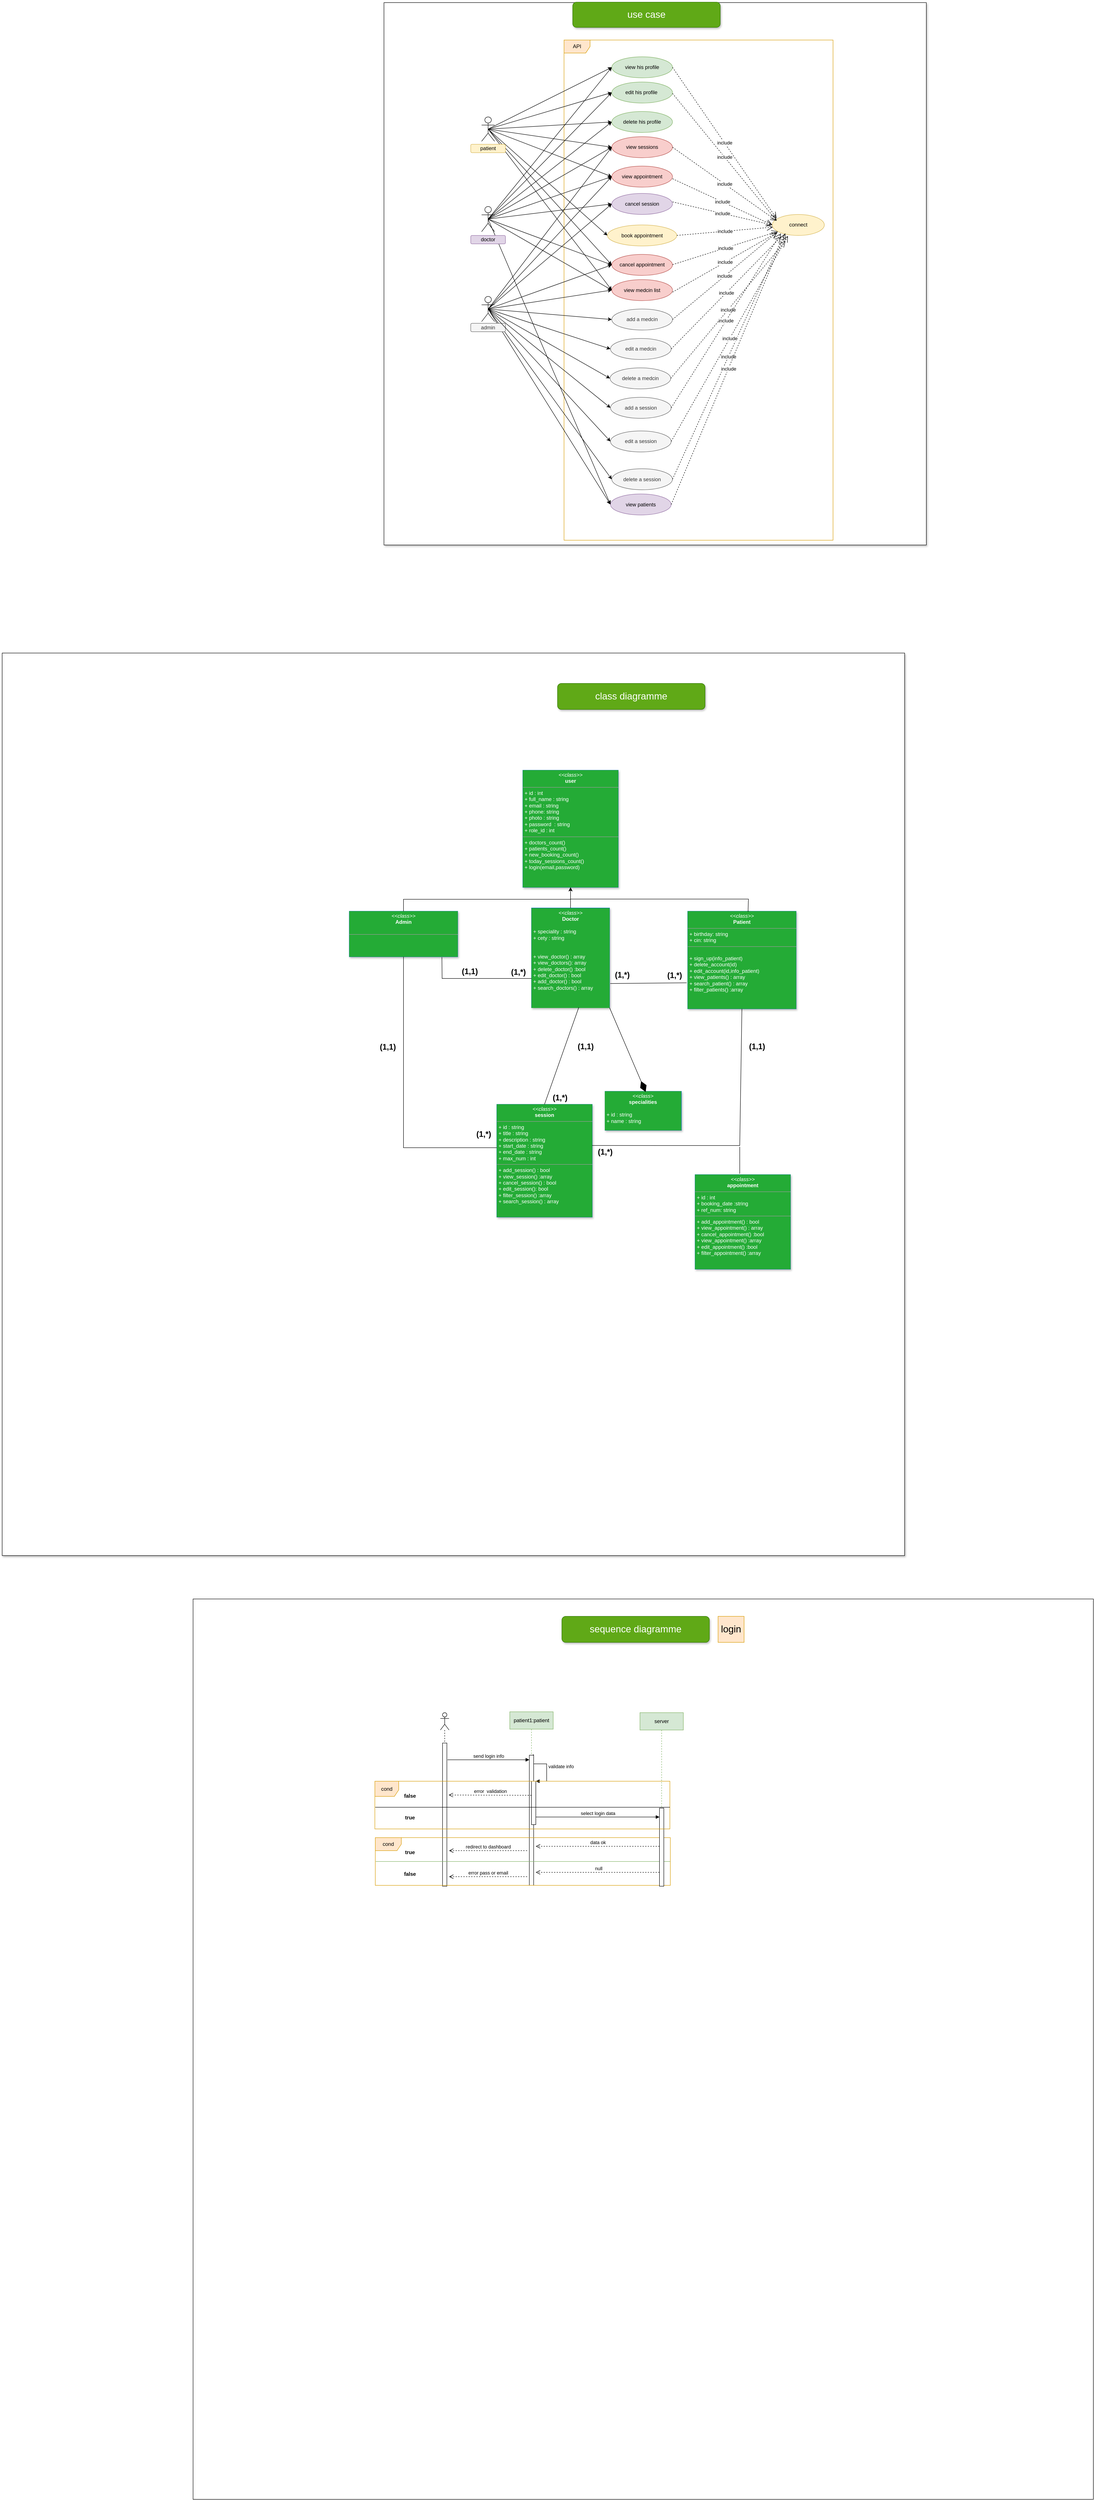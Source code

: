 <mxfile version="20.6.0" type="device"><diagram id="dZZJJvSow7xJnYAQUVRf" name="Page-1"><mxGraphModel dx="2333" dy="770" grid="1" gridSize="10" guides="1" tooltips="1" connect="1" arrows="1" fold="1" page="1" pageScale="1" pageWidth="850" pageHeight="1100" math="0" shadow="0"><root><mxCell id="0"/><mxCell id="1" parent="0"/><mxCell id="8mFAtVIMX-Jwpf2GcMTn-115" value="" style="whiteSpace=wrap;html=1;aspect=fixed;shadow=1;labelBackgroundColor=#24AB36;fontSize=22;fillColor=#FFFFFF;" parent="1" vertex="1"><mxGeometry x="120" y="81" width="1250" height="1250" as="geometry"/></mxCell><mxCell id="8mFAtVIMX-Jwpf2GcMTn-114" value="" style="whiteSpace=wrap;html=1;aspect=fixed;shadow=1;labelBackgroundColor=#24AB36;fontSize=22;fillColor=#FFFFFF;" parent="1" vertex="1"><mxGeometry x="-760" y="1580" width="2080" height="2080" as="geometry"/></mxCell><mxCell id="8mFAtVIMX-Jwpf2GcMTn-82" value="&lt;span style=&quot;font-size: 22px;&quot;&gt;class diagramme&lt;/span&gt;" style="rounded=1;whiteSpace=wrap;html=1;shadow=1;fillColor=#60a917;strokeColor=#2D7600;fontColor=#ffffff;" parent="1" vertex="1"><mxGeometry x="520" y="1650" width="340" height="60" as="geometry"/></mxCell><mxCell id="8mFAtVIMX-Jwpf2GcMTn-83" value="&lt;p style=&quot;margin:0px;margin-top:4px;text-align:center;&quot;&gt;&lt;i&gt;&amp;lt;&amp;lt;class&amp;gt;&amp;gt;&lt;/i&gt;&lt;br&gt;&lt;b&gt;Admin&lt;/b&gt;&lt;/p&gt;&lt;p style=&quot;margin:0px;margin-left:4px;&quot;&gt;&lt;br&gt;&lt;/p&gt;&lt;hr size=&quot;1&quot;&gt;&lt;p style=&quot;margin:0px;margin-left:4px;&quot;&gt;&lt;br&gt;&lt;/p&gt;" style="verticalAlign=top;align=left;overflow=fill;fontSize=12;fontFamily=Helvetica;html=1;shadow=1;labelBackgroundColor=#24AB36;fillColor=#FFFFFF;fontColor=#ffffff;strokeColor=#006EAF;" parent="1" vertex="1"><mxGeometry x="40" y="2175" width="250" height="105" as="geometry"/></mxCell><mxCell id="8mFAtVIMX-Jwpf2GcMTn-84" style="edgeStyle=none;rounded=0;orthogonalLoop=1;jettySize=auto;html=1;exitX=1;exitY=1;exitDx=0;exitDy=0;fontSize=22;" parent="1" source="8mFAtVIMX-Jwpf2GcMTn-83" target="8mFAtVIMX-Jwpf2GcMTn-83" edge="1"><mxGeometry relative="1" as="geometry"/></mxCell><mxCell id="8mFAtVIMX-Jwpf2GcMTn-85" value="&lt;p style=&quot;margin:0px;margin-top:4px;text-align:center;&quot;&gt;&lt;i&gt;&amp;lt;&amp;lt;class&amp;gt;&amp;gt;&lt;/i&gt;&lt;br&gt;&lt;b&gt;Doctor&lt;/b&gt;&lt;/p&gt;&lt;p style=&quot;margin:0px;margin-left:4px;&quot;&gt;&lt;br&gt;&lt;/p&gt;&lt;p style=&quot;margin:0px;margin-left:4px;&quot;&gt;+ speciality : string&lt;/p&gt;&lt;p style=&quot;margin:0px;margin-left:4px;&quot;&gt;+ cety : string&lt;/p&gt;&lt;p style=&quot;margin:0px;margin-left:4px;&quot;&gt;&lt;br&gt;&lt;/p&gt;&lt;p style=&quot;margin:0px;margin-left:4px;&quot;&gt;&lt;br&gt;&lt;/p&gt;&lt;p style=&quot;margin:0px;margin-left:4px;&quot;&gt;+ view_doctor() : array&lt;/p&gt;&lt;p style=&quot;margin:0px;margin-left:4px;&quot;&gt;+ view_doctors(): array&lt;/p&gt;&lt;p style=&quot;margin:0px;margin-left:4px;&quot;&gt;+ delete_doctor() :bool&lt;/p&gt;&lt;p style=&quot;margin:0px;margin-left:4px;&quot;&gt;+ edit_doctor() : bool&lt;/p&gt;&lt;p style=&quot;margin:0px;margin-left:4px;&quot;&gt;+ add_doctor() : bool&lt;/p&gt;&lt;p style=&quot;margin:0px;margin-left:4px;&quot;&gt;+ search_doctors() : array&lt;/p&gt;" style="verticalAlign=top;align=left;overflow=fill;fontSize=12;fontFamily=Helvetica;html=1;shadow=1;labelBackgroundColor=#24AB36;fillColor=#FFFFFF;fontColor=#ffffff;strokeColor=#006EAF;" parent="1" vertex="1"><mxGeometry x="460" y="2167.5" width="180" height="230" as="geometry"/></mxCell><mxCell id="8mFAtVIMX-Jwpf2GcMTn-86" value="&lt;p style=&quot;margin:0px;margin-top:4px;text-align:center;&quot;&gt;&lt;i&gt;&amp;lt;&amp;lt;class&amp;gt;&amp;gt;&lt;/i&gt;&lt;br&gt;&lt;b&gt;session&lt;/b&gt;&lt;/p&gt;&lt;hr size=&quot;1&quot;&gt;&lt;p style=&quot;margin:0px;margin-left:4px;&quot;&gt;+ id : string&lt;br&gt;+ title : string&lt;/p&gt;&lt;p style=&quot;margin:0px;margin-left:4px;&quot;&gt;+ description : string&lt;/p&gt;&lt;p style=&quot;margin:0px;margin-left:4px;&quot;&gt;+ start_date : string&lt;/p&gt;&lt;p style=&quot;margin:0px;margin-left:4px;&quot;&gt;+ end_date : string&lt;/p&gt;&lt;p style=&quot;margin:0px;margin-left:4px;&quot;&gt;+ max_num : int&lt;br&gt;&lt;/p&gt;&lt;hr size=&quot;1&quot;&gt;&lt;p style=&quot;margin:0px;margin-left:4px;&quot;&gt;+ add_session() : bool&lt;/p&gt;&lt;p style=&quot;margin:0px;margin-left:4px;&quot;&gt;+ view_session() :array&lt;/p&gt;&lt;p style=&quot;margin:0px;margin-left:4px;&quot;&gt;+ cancel_session() : bool&lt;/p&gt;&lt;p style=&quot;margin:0px;margin-left:4px;&quot;&gt;+ edit_session(): bool&lt;/p&gt;&lt;p style=&quot;margin:0px;margin-left:4px;&quot;&gt;+ filter_session() :array&lt;/p&gt;&lt;p style=&quot;margin:0px;margin-left:4px;&quot;&gt;+ search_session() : array&lt;/p&gt;&lt;p style=&quot;margin:0px;margin-left:4px;&quot;&gt;&lt;br&gt;&lt;/p&gt;" style="verticalAlign=top;align=left;overflow=fill;fontSize=12;fontFamily=Helvetica;html=1;shadow=1;labelBackgroundColor=#24AB36;fillColor=#FFFFFF;fontColor=#ffffff;strokeColor=#006EAF;" parent="1" vertex="1"><mxGeometry x="380" y="2620" width="220" height="260" as="geometry"/></mxCell><mxCell id="8mFAtVIMX-Jwpf2GcMTn-87" value="&lt;p style=&quot;margin:0px;margin-top:4px;text-align:center;&quot;&gt;&lt;i&gt;&amp;lt;&amp;lt;class&amp;gt;&amp;gt;&lt;/i&gt;&lt;br&gt;&lt;b&gt;Patient&lt;/b&gt;&lt;/p&gt;&lt;hr size=&quot;1&quot;&gt;&lt;p style=&quot;margin:0px;margin-left:4px;&quot;&gt;+ birthday: string&lt;br&gt;+ cin: string&lt;/p&gt;&lt;hr size=&quot;1&quot;&gt;&lt;p style=&quot;margin:0px;margin-left:4px;&quot;&gt;&lt;br&gt;&lt;/p&gt;&lt;p style=&quot;margin: 0px 0px 0px 4px;&quot;&gt;+ sign_up(info_patient)&lt;/p&gt;&lt;p style=&quot;margin: 0px 0px 0px 4px;&quot;&gt;+ delete_account(id)&lt;/p&gt;&lt;p style=&quot;margin: 0px 0px 0px 4px;&quot;&gt;+ edit_account(id,info_patient)&lt;/p&gt;&lt;p style=&quot;margin: 0px 0px 0px 4px;&quot;&gt;+ view_patients() : array&lt;/p&gt;&lt;p style=&quot;margin: 0px 0px 0px 4px;&quot;&gt;+ search_patient() : array&lt;/p&gt;&lt;p style=&quot;margin: 0px 0px 0px 4px;&quot;&gt;+ filter_patients() :array&lt;/p&gt;" style="verticalAlign=top;align=left;overflow=fill;fontSize=12;fontFamily=Helvetica;html=1;shadow=1;labelBackgroundColor=#24AB36;fillColor=#FFFFFF;fontColor=#ffffff;strokeColor=#006EAF;" parent="1" vertex="1"><mxGeometry x="820" y="2175" width="250" height="225" as="geometry"/></mxCell><mxCell id="8mFAtVIMX-Jwpf2GcMTn-88" value="&lt;p style=&quot;margin:0px;margin-top:4px;text-align:center;&quot;&gt;&lt;i&gt;&amp;lt;&amp;lt;class&amp;gt;&amp;gt;&lt;/i&gt;&lt;br&gt;&lt;b&gt;appointment&lt;/b&gt;&lt;/p&gt;&lt;hr size=&quot;1&quot;&gt;&lt;p style=&quot;margin:0px;margin-left:4px;&quot;&gt;+ id : int&amp;nbsp;&lt;/p&gt;&lt;p style=&quot;margin:0px;margin-left:4px;&quot;&gt;+ booking_date :string&lt;/p&gt;&lt;p style=&quot;margin:0px;margin-left:4px;&quot;&gt;+ ref_num: string&lt;/p&gt;&lt;hr size=&quot;1&quot;&gt;&lt;p style=&quot;margin:0px;margin-left:4px;&quot;&gt;+ add_appointment() : bool&lt;/p&gt;&lt;p style=&quot;margin:0px;margin-left:4px;&quot;&gt;+ view_appointment() : array&lt;/p&gt;&lt;p style=&quot;margin:0px;margin-left:4px;&quot;&gt;+ cancel_appointment() :bool&lt;/p&gt;&lt;p style=&quot;margin:0px;margin-left:4px;&quot;&gt;+ view_appointment() :array&lt;/p&gt;&lt;p style=&quot;margin:0px;margin-left:4px;&quot;&gt;+ edit_appointment() :bool&lt;/p&gt;&lt;p style=&quot;margin:0px;margin-left:4px;&quot;&gt;+ filter_appointment() :array&lt;/p&gt;&lt;p style=&quot;margin:0px;margin-left:4px;&quot;&gt;&lt;br&gt;&lt;/p&gt;" style="verticalAlign=top;align=left;overflow=fill;fontSize=12;fontFamily=Helvetica;html=1;shadow=1;labelBackgroundColor=#24AB36;fillColor=#FFFFFF;fontColor=#ffffff;strokeColor=#006EAF;" parent="1" vertex="1"><mxGeometry x="837" y="2782" width="220" height="218" as="geometry"/></mxCell><mxCell id="8mFAtVIMX-Jwpf2GcMTn-89" value="&lt;p style=&quot;margin:0px;margin-top:4px;text-align:center;&quot;&gt;&lt;i&gt;&amp;lt;&amp;lt;class&amp;gt;&amp;gt;&lt;/i&gt;&lt;br&gt;&lt;b&gt;user&lt;/b&gt;&lt;/p&gt;&lt;hr size=&quot;1&quot;&gt;&lt;p style=&quot;margin: 0px 0px 0px 4px;&quot;&gt;+ id : int&lt;br&gt;+ full_name : string&lt;/p&gt;&lt;p style=&quot;margin: 0px 0px 0px 4px;&quot;&gt;+ email : string&lt;/p&gt;&lt;p style=&quot;margin: 0px 0px 0px 4px;&quot;&gt;+ phone: string&lt;br&gt;&lt;/p&gt;&lt;p style=&quot;margin: 0px 0px 0px 4px;&quot;&gt;+ photo : string&lt;br&gt;&lt;/p&gt;&lt;p style=&quot;margin: 0px 0px 0px 4px;&quot;&gt;+ password&amp;nbsp; : string&lt;/p&gt;&lt;p style=&quot;margin: 0px 0px 0px 4px;&quot;&gt;+ role_id : int&lt;/p&gt;&lt;hr size=&quot;1&quot;&gt;&lt;p style=&quot;margin:0px;margin-left:4px;&quot;&gt;+ doctors_count()&lt;/p&gt;&lt;p style=&quot;margin:0px;margin-left:4px;&quot;&gt;+ patients_count()&lt;/p&gt;&lt;p style=&quot;margin:0px;margin-left:4px;&quot;&gt;+ new_booking_count()&lt;/p&gt;&lt;p style=&quot;margin:0px;margin-left:4px;&quot;&gt;+ today_sessions_count()&lt;/p&gt;&lt;p style=&quot;margin:0px;margin-left:4px;&quot;&gt;+ login(email,password)&lt;/p&gt;" style="verticalAlign=top;align=left;overflow=fill;fontSize=12;fontFamily=Helvetica;html=1;shadow=1;labelBackgroundColor=#24AB36;fillColor=#FFFFFF;fontColor=#ffffff;strokeColor=#006EAF;" parent="1" vertex="1"><mxGeometry x="440" y="1850" width="220" height="270" as="geometry"/></mxCell><mxCell id="8mFAtVIMX-Jwpf2GcMTn-90" style="edgeStyle=orthogonalEdgeStyle;rounded=0;orthogonalLoop=1;jettySize=auto;html=1;exitX=0.5;exitY=0;exitDx=0;exitDy=0;entryX=0.5;entryY=1;entryDx=0;entryDy=0;fontSize=22;" parent="1" source="8mFAtVIMX-Jwpf2GcMTn-83" target="8mFAtVIMX-Jwpf2GcMTn-89" edge="1"><mxGeometry relative="1" as="geometry"/></mxCell><mxCell id="8mFAtVIMX-Jwpf2GcMTn-91" style="edgeStyle=orthogonalEdgeStyle;rounded=0;orthogonalLoop=1;jettySize=auto;html=1;exitX=0.5;exitY=0;exitDx=0;exitDy=0;entryX=0.5;entryY=1;entryDx=0;entryDy=0;fontSize=22;" parent="1" source="8mFAtVIMX-Jwpf2GcMTn-85" target="8mFAtVIMX-Jwpf2GcMTn-89" edge="1"><mxGeometry relative="1" as="geometry"/></mxCell><mxCell id="8mFAtVIMX-Jwpf2GcMTn-92" style="edgeStyle=orthogonalEdgeStyle;rounded=0;orthogonalLoop=1;jettySize=auto;html=1;entryX=0.5;entryY=1;entryDx=0;entryDy=0;fontSize=22;exitX=0.557;exitY=0.006;exitDx=0;exitDy=0;exitPerimeter=0;" parent="1" source="8mFAtVIMX-Jwpf2GcMTn-87" target="8mFAtVIMX-Jwpf2GcMTn-89" edge="1"><mxGeometry relative="1" as="geometry"><Array as="points"><mxPoint x="959" y="2170"/><mxPoint x="960" y="2147"/><mxPoint x="550" y="2147"/></Array><mxPoint x="1380" y="2170" as="sourcePoint"/><mxPoint x="660" y="2117.0" as="targetPoint"/></mxGeometry></mxCell><mxCell id="8mFAtVIMX-Jwpf2GcMTn-116" value="" style="group" parent="1" vertex="1" connectable="0"><mxGeometry x="320" y="80" width="835" height="1240" as="geometry"/></mxCell><mxCell id="8mFAtVIMX-Jwpf2GcMTn-1" value="API" style="shape=umlFrame;whiteSpace=wrap;html=1;fillColor=#ffe6cc;strokeColor=#d79b00;" parent="8mFAtVIMX-Jwpf2GcMTn-116" vertex="1"><mxGeometry x="215" y="87.188" width="620" height="1152.812" as="geometry"/></mxCell><mxCell id="8mFAtVIMX-Jwpf2GcMTn-2" value="Actor" style="shape=umlActor;verticalLabelPosition=bottom;verticalAlign=top;html=1;" parent="8mFAtVIMX-Jwpf2GcMTn-116" vertex="1"><mxGeometry x="25" y="264.469" width="30" height="56.188" as="geometry"/></mxCell><mxCell id="8mFAtVIMX-Jwpf2GcMTn-3" value="Actor" style="shape=umlActor;verticalLabelPosition=bottom;verticalAlign=top;html=1;" parent="8mFAtVIMX-Jwpf2GcMTn-116" vertex="1"><mxGeometry x="25" y="470.812" width="30" height="58.125" as="geometry"/></mxCell><mxCell id="8mFAtVIMX-Jwpf2GcMTn-43" style="edgeStyle=none;rounded=0;orthogonalLoop=1;jettySize=auto;html=1;exitX=0.5;exitY=0.5;exitDx=0;exitDy=0;exitPerimeter=0;" parent="8mFAtVIMX-Jwpf2GcMTn-116" source="8mFAtVIMX-Jwpf2GcMTn-4" edge="1"><mxGeometry relative="1" as="geometry"><mxPoint x="325" y="402.031" as="targetPoint"/></mxGeometry></mxCell><mxCell id="8mFAtVIMX-Jwpf2GcMTn-45" style="edgeStyle=none;rounded=0;orthogonalLoop=1;jettySize=auto;html=1;exitX=0.5;exitY=0.5;exitDx=0;exitDy=0;exitPerimeter=0;" parent="8mFAtVIMX-Jwpf2GcMTn-116" source="8mFAtVIMX-Jwpf2GcMTn-4" edge="1"><mxGeometry relative="1" as="geometry"><mxPoint x="325" y="465" as="targetPoint"/></mxGeometry></mxCell><mxCell id="8mFAtVIMX-Jwpf2GcMTn-4" value="Actor" style="shape=umlActor;verticalLabelPosition=bottom;verticalAlign=top;html=1;" parent="8mFAtVIMX-Jwpf2GcMTn-116" vertex="1"><mxGeometry x="25" y="678.125" width="30" height="58.125" as="geometry"/></mxCell><mxCell id="8mFAtVIMX-Jwpf2GcMTn-10" value="edit his profile&amp;nbsp;" style="ellipse;whiteSpace=wrap;html=1;fillColor=#d5e8d4;strokeColor=#82b366;" parent="8mFAtVIMX-Jwpf2GcMTn-116" vertex="1"><mxGeometry x="325" y="184.062" width="140" height="48.438" as="geometry"/></mxCell><mxCell id="8mFAtVIMX-Jwpf2GcMTn-26" style="edgeStyle=none;rounded=0;orthogonalLoop=1;jettySize=auto;html=1;exitX=0.5;exitY=0.5;exitDx=0;exitDy=0;exitPerimeter=0;entryX=0;entryY=0.5;entryDx=0;entryDy=0;" parent="8mFAtVIMX-Jwpf2GcMTn-116" source="8mFAtVIMX-Jwpf2GcMTn-2" target="8mFAtVIMX-Jwpf2GcMTn-10" edge="1"><mxGeometry relative="1" as="geometry"/></mxCell><mxCell id="8mFAtVIMX-Jwpf2GcMTn-35" style="edgeStyle=none;rounded=0;orthogonalLoop=1;jettySize=auto;html=1;exitX=0.5;exitY=0.5;exitDx=0;exitDy=0;exitPerimeter=0;entryX=0;entryY=0.5;entryDx=0;entryDy=0;" parent="8mFAtVIMX-Jwpf2GcMTn-116" source="8mFAtVIMX-Jwpf2GcMTn-3" target="8mFAtVIMX-Jwpf2GcMTn-10" edge="1"><mxGeometry relative="1" as="geometry"/></mxCell><mxCell id="8mFAtVIMX-Jwpf2GcMTn-11" value="view sessions" style="ellipse;whiteSpace=wrap;html=1;fillColor=#f8cecc;strokeColor=#b85450;" parent="8mFAtVIMX-Jwpf2GcMTn-116" vertex="1"><mxGeometry x="325" y="310" width="140" height="48.438" as="geometry"/></mxCell><mxCell id="8mFAtVIMX-Jwpf2GcMTn-28" style="edgeStyle=none;rounded=0;orthogonalLoop=1;jettySize=auto;html=1;exitX=0.5;exitY=0.5;exitDx=0;exitDy=0;exitPerimeter=0;entryX=0;entryY=0.5;entryDx=0;entryDy=0;" parent="8mFAtVIMX-Jwpf2GcMTn-116" source="8mFAtVIMX-Jwpf2GcMTn-2" target="8mFAtVIMX-Jwpf2GcMTn-11" edge="1"><mxGeometry relative="1" as="geometry"/></mxCell><mxCell id="8mFAtVIMX-Jwpf2GcMTn-40" style="edgeStyle=none;rounded=0;orthogonalLoop=1;jettySize=auto;html=1;exitX=0.5;exitY=0.5;exitDx=0;exitDy=0;exitPerimeter=0;entryX=0;entryY=0.5;entryDx=0;entryDy=0;" parent="8mFAtVIMX-Jwpf2GcMTn-116" source="8mFAtVIMX-Jwpf2GcMTn-3" target="8mFAtVIMX-Jwpf2GcMTn-11" edge="1"><mxGeometry relative="1" as="geometry"/></mxCell><mxCell id="8mFAtVIMX-Jwpf2GcMTn-41" style="edgeStyle=none;rounded=0;orthogonalLoop=1;jettySize=auto;html=1;exitX=0.5;exitY=0.5;exitDx=0;exitDy=0;exitPerimeter=0;entryX=0;entryY=0.5;entryDx=0;entryDy=0;" parent="8mFAtVIMX-Jwpf2GcMTn-116" source="8mFAtVIMX-Jwpf2GcMTn-4" target="8mFAtVIMX-Jwpf2GcMTn-11" edge="1"><mxGeometry relative="1" as="geometry"><mxPoint x="325" y="343.906" as="targetPoint"/></mxGeometry></mxCell><mxCell id="8mFAtVIMX-Jwpf2GcMTn-12" value="book appointment" style="ellipse;whiteSpace=wrap;html=1;fillColor=#fff2cc;strokeColor=#d6b656;" parent="8mFAtVIMX-Jwpf2GcMTn-116" vertex="1"><mxGeometry x="315" y="513.438" width="160" height="48.438" as="geometry"/></mxCell><mxCell id="8mFAtVIMX-Jwpf2GcMTn-30" style="edgeStyle=none;rounded=0;orthogonalLoop=1;jettySize=auto;html=1;exitX=0.5;exitY=0.5;exitDx=0;exitDy=0;exitPerimeter=0;entryX=0;entryY=0.5;entryDx=0;entryDy=0;" parent="8mFAtVIMX-Jwpf2GcMTn-116" source="8mFAtVIMX-Jwpf2GcMTn-2" target="8mFAtVIMX-Jwpf2GcMTn-12" edge="1"><mxGeometry relative="1" as="geometry"/></mxCell><mxCell id="8mFAtVIMX-Jwpf2GcMTn-13" value="cancel session" style="ellipse;whiteSpace=wrap;html=1;fillColor=#e1d5e7;strokeColor=#9673a6;" parent="8mFAtVIMX-Jwpf2GcMTn-116" vertex="1"><mxGeometry x="325" y="440.781" width="140" height="48.438" as="geometry"/></mxCell><mxCell id="8mFAtVIMX-Jwpf2GcMTn-44" style="edgeStyle=none;rounded=0;orthogonalLoop=1;jettySize=auto;html=1;exitX=0.5;exitY=0.5;exitDx=0;exitDy=0;exitPerimeter=0;entryX=0;entryY=0.5;entryDx=0;entryDy=0;" parent="8mFAtVIMX-Jwpf2GcMTn-116" source="8mFAtVIMX-Jwpf2GcMTn-3" target="8mFAtVIMX-Jwpf2GcMTn-13" edge="1"><mxGeometry relative="1" as="geometry"/></mxCell><mxCell id="8mFAtVIMX-Jwpf2GcMTn-14" value="cancel appointment" style="ellipse;whiteSpace=wrap;html=1;fillColor=#f8cecc;strokeColor=#b85450;" parent="8mFAtVIMX-Jwpf2GcMTn-116" vertex="1"><mxGeometry x="325" y="581.25" width="140" height="48.438" as="geometry"/></mxCell><mxCell id="8mFAtVIMX-Jwpf2GcMTn-31" style="edgeStyle=none;rounded=0;orthogonalLoop=1;jettySize=auto;html=1;exitX=0.5;exitY=0.5;exitDx=0;exitDy=0;exitPerimeter=0;entryX=0;entryY=0.5;entryDx=0;entryDy=0;" parent="8mFAtVIMX-Jwpf2GcMTn-116" source="8mFAtVIMX-Jwpf2GcMTn-2" target="8mFAtVIMX-Jwpf2GcMTn-14" edge="1"><mxGeometry relative="1" as="geometry"/></mxCell><mxCell id="8mFAtVIMX-Jwpf2GcMTn-46" style="edgeStyle=none;rounded=0;orthogonalLoop=1;jettySize=auto;html=1;exitX=0.5;exitY=0.5;exitDx=0;exitDy=0;exitPerimeter=0;entryX=0;entryY=0.5;entryDx=0;entryDy=0;" parent="8mFAtVIMX-Jwpf2GcMTn-116" source="8mFAtVIMX-Jwpf2GcMTn-3" target="8mFAtVIMX-Jwpf2GcMTn-14" edge="1"><mxGeometry relative="1" as="geometry"/></mxCell><mxCell id="8mFAtVIMX-Jwpf2GcMTn-47" style="edgeStyle=none;rounded=0;orthogonalLoop=1;jettySize=auto;html=1;exitX=0.5;exitY=0.5;exitDx=0;exitDy=0;exitPerimeter=0;entryX=0;entryY=0.5;entryDx=0;entryDy=0;" parent="8mFAtVIMX-Jwpf2GcMTn-116" source="8mFAtVIMX-Jwpf2GcMTn-4" target="8mFAtVIMX-Jwpf2GcMTn-14" edge="1"><mxGeometry relative="1" as="geometry"/></mxCell><mxCell id="8mFAtVIMX-Jwpf2GcMTn-15" value="view medcin list" style="ellipse;whiteSpace=wrap;html=1;fillColor=#f8cecc;strokeColor=#b85450;" parent="8mFAtVIMX-Jwpf2GcMTn-116" vertex="1"><mxGeometry x="325" y="639.375" width="140" height="48.438" as="geometry"/></mxCell><mxCell id="8mFAtVIMX-Jwpf2GcMTn-32" style="edgeStyle=none;rounded=0;orthogonalLoop=1;jettySize=auto;html=1;exitX=0.5;exitY=0.5;exitDx=0;exitDy=0;exitPerimeter=0;entryX=0;entryY=0.5;entryDx=0;entryDy=0;" parent="8mFAtVIMX-Jwpf2GcMTn-116" source="8mFAtVIMX-Jwpf2GcMTn-2" target="8mFAtVIMX-Jwpf2GcMTn-15" edge="1"><mxGeometry relative="1" as="geometry"/></mxCell><mxCell id="8mFAtVIMX-Jwpf2GcMTn-50" style="edgeStyle=none;rounded=0;orthogonalLoop=1;jettySize=auto;html=1;exitX=0.5;exitY=0.5;exitDx=0;exitDy=0;exitPerimeter=0;entryX=0;entryY=0.5;entryDx=0;entryDy=0;" parent="8mFAtVIMX-Jwpf2GcMTn-116" source="8mFAtVIMX-Jwpf2GcMTn-3" target="8mFAtVIMX-Jwpf2GcMTn-15" edge="1"><mxGeometry relative="1" as="geometry"/></mxCell><mxCell id="8mFAtVIMX-Jwpf2GcMTn-52" style="edgeStyle=none;rounded=0;orthogonalLoop=1;jettySize=auto;html=1;exitX=0.5;exitY=0.5;exitDx=0;exitDy=0;exitPerimeter=0;entryX=0;entryY=0.5;entryDx=0;entryDy=0;" parent="8mFAtVIMX-Jwpf2GcMTn-116" source="8mFAtVIMX-Jwpf2GcMTn-4" target="8mFAtVIMX-Jwpf2GcMTn-15" edge="1"><mxGeometry relative="1" as="geometry"/></mxCell><mxCell id="8mFAtVIMX-Jwpf2GcMTn-17" value="view appointment" style="ellipse;whiteSpace=wrap;html=1;fillColor=#f8cecc;strokeColor=#b85450;" parent="8mFAtVIMX-Jwpf2GcMTn-116" vertex="1"><mxGeometry x="325" y="377.812" width="140" height="48.438" as="geometry"/></mxCell><mxCell id="8mFAtVIMX-Jwpf2GcMTn-29" style="edgeStyle=none;rounded=0;orthogonalLoop=1;jettySize=auto;html=1;exitX=0.5;exitY=0.5;exitDx=0;exitDy=0;exitPerimeter=0;entryX=0;entryY=0.5;entryDx=0;entryDy=0;" parent="8mFAtVIMX-Jwpf2GcMTn-116" source="8mFAtVIMX-Jwpf2GcMTn-2" target="8mFAtVIMX-Jwpf2GcMTn-17" edge="1"><mxGeometry relative="1" as="geometry"/></mxCell><mxCell id="8mFAtVIMX-Jwpf2GcMTn-42" style="edgeStyle=none;rounded=0;orthogonalLoop=1;jettySize=auto;html=1;exitX=0.5;exitY=0.5;exitDx=0;exitDy=0;exitPerimeter=0;entryX=0;entryY=0.5;entryDx=0;entryDy=0;" parent="8mFAtVIMX-Jwpf2GcMTn-116" source="8mFAtVIMX-Jwpf2GcMTn-3" target="8mFAtVIMX-Jwpf2GcMTn-17" edge="1"><mxGeometry relative="1" as="geometry"/></mxCell><mxCell id="8mFAtVIMX-Jwpf2GcMTn-18" value="add a medcin" style="ellipse;whiteSpace=wrap;html=1;fillColor=#f5f5f5;fontColor=#333333;strokeColor=#666666;" parent="8mFAtVIMX-Jwpf2GcMTn-116" vertex="1"><mxGeometry x="325" y="707.188" width="140" height="48.438" as="geometry"/></mxCell><mxCell id="8mFAtVIMX-Jwpf2GcMTn-53" style="edgeStyle=none;rounded=0;orthogonalLoop=1;jettySize=auto;html=1;exitX=0.5;exitY=0.5;exitDx=0;exitDy=0;exitPerimeter=0;entryX=0;entryY=0.5;entryDx=0;entryDy=0;" parent="8mFAtVIMX-Jwpf2GcMTn-116" source="8mFAtVIMX-Jwpf2GcMTn-4" target="8mFAtVIMX-Jwpf2GcMTn-18" edge="1"><mxGeometry relative="1" as="geometry"/></mxCell><mxCell id="8mFAtVIMX-Jwpf2GcMTn-19" value="delete a session" style="ellipse;whiteSpace=wrap;html=1;fillColor=#f5f5f5;fontColor=#333333;strokeColor=#666666;" parent="8mFAtVIMX-Jwpf2GcMTn-116" vertex="1"><mxGeometry x="325" y="1075.312" width="140" height="48.438" as="geometry"/></mxCell><mxCell id="8mFAtVIMX-Jwpf2GcMTn-54" style="edgeStyle=none;rounded=0;orthogonalLoop=1;jettySize=auto;html=1;exitX=0.5;exitY=0.5;exitDx=0;exitDy=0;exitPerimeter=0;entryX=0;entryY=0.5;entryDx=0;entryDy=0;" parent="8mFAtVIMX-Jwpf2GcMTn-116" source="8mFAtVIMX-Jwpf2GcMTn-4" target="8mFAtVIMX-Jwpf2GcMTn-19" edge="1"><mxGeometry relative="1" as="geometry"/></mxCell><mxCell id="8mFAtVIMX-Jwpf2GcMTn-20" value="view patients" style="ellipse;whiteSpace=wrap;html=1;fillColor=#e1d5e7;strokeColor=#9673a6;" parent="8mFAtVIMX-Jwpf2GcMTn-116" vertex="1"><mxGeometry x="322" y="1133.438" width="140" height="48.438" as="geometry"/></mxCell><mxCell id="8mFAtVIMX-Jwpf2GcMTn-51" style="edgeStyle=none;rounded=0;orthogonalLoop=1;jettySize=auto;html=1;exitX=0.5;exitY=0.5;exitDx=0;exitDy=0;exitPerimeter=0;entryX=0;entryY=0.5;entryDx=0;entryDy=0;" parent="8mFAtVIMX-Jwpf2GcMTn-116" source="8mFAtVIMX-Jwpf2GcMTn-3" target="8mFAtVIMX-Jwpf2GcMTn-20" edge="1"><mxGeometry relative="1" as="geometry"/></mxCell><mxCell id="8mFAtVIMX-Jwpf2GcMTn-55" style="edgeStyle=none;rounded=0;orthogonalLoop=1;jettySize=auto;html=1;exitX=0.5;exitY=0.5;exitDx=0;exitDy=0;exitPerimeter=0;entryX=0;entryY=0.5;entryDx=0;entryDy=0;" parent="8mFAtVIMX-Jwpf2GcMTn-116" source="8mFAtVIMX-Jwpf2GcMTn-4" target="8mFAtVIMX-Jwpf2GcMTn-20" edge="1"><mxGeometry relative="1" as="geometry"/></mxCell><mxCell id="8mFAtVIMX-Jwpf2GcMTn-22" value="patient" style="rounded=1;whiteSpace=wrap;html=1;fillColor=#fff2cc;strokeColor=#d6b656;" parent="8mFAtVIMX-Jwpf2GcMTn-116" vertex="1"><mxGeometry y="327.438" width="80" height="19.375" as="geometry"/></mxCell><mxCell id="8mFAtVIMX-Jwpf2GcMTn-23" value="doctor" style="rounded=1;whiteSpace=wrap;html=1;fillColor=#e1d5e7;strokeColor=#9673a6;" parent="8mFAtVIMX-Jwpf2GcMTn-116" vertex="1"><mxGeometry y="537.656" width="80" height="19.375" as="geometry"/></mxCell><mxCell id="8mFAtVIMX-Jwpf2GcMTn-24" value="admin" style="rounded=1;whiteSpace=wrap;html=1;fillColor=#f5f5f5;fontColor=#333333;strokeColor=#666666;" parent="8mFAtVIMX-Jwpf2GcMTn-116" vertex="1"><mxGeometry y="740.125" width="80" height="19.375" as="geometry"/></mxCell><mxCell id="8mFAtVIMX-Jwpf2GcMTn-59" value="connect" style="ellipse;whiteSpace=wrap;html=1;fillColor=#fff2cc;strokeColor=#d6b656;" parent="8mFAtVIMX-Jwpf2GcMTn-116" vertex="1"><mxGeometry x="695" y="489.219" width="120" height="48.438" as="geometry"/></mxCell><mxCell id="8mFAtVIMX-Jwpf2GcMTn-63" value="include" style="endArrow=open;endSize=12;dashed=1;html=1;rounded=0;" parent="8mFAtVIMX-Jwpf2GcMTn-116" target="8mFAtVIMX-Jwpf2GcMTn-59" edge="1"><mxGeometry width="160" relative="1" as="geometry"><mxPoint x="465" y="604.984" as="sourcePoint"/><mxPoint x="586" y="605.352" as="targetPoint"/></mxGeometry></mxCell><mxCell id="8mFAtVIMX-Jwpf2GcMTn-66" value="include" style="endArrow=open;endSize=12;dashed=1;html=1;rounded=0;" parent="8mFAtVIMX-Jwpf2GcMTn-116" target="8mFAtVIMX-Jwpf2GcMTn-59" edge="1"><mxGeometry width="160" relative="1" as="geometry"><mxPoint x="475" y="537.55" as="sourcePoint"/><mxPoint x="736.487" y="460.254" as="targetPoint"/></mxGeometry></mxCell><mxCell id="8mFAtVIMX-Jwpf2GcMTn-67" value="include" style="endArrow=open;endSize=12;dashed=1;html=1;rounded=0;" parent="8mFAtVIMX-Jwpf2GcMTn-116" edge="1"><mxGeometry width="160" relative="1" as="geometry"><mxPoint x="465" y="460.243" as="sourcePoint"/><mxPoint x="695" y="513.438" as="targetPoint"/></mxGeometry></mxCell><mxCell id="8mFAtVIMX-Jwpf2GcMTn-68" value="include" style="endArrow=open;endSize=12;dashed=1;html=1;rounded=0;entryX=0;entryY=0.5;entryDx=0;entryDy=0;" parent="8mFAtVIMX-Jwpf2GcMTn-116" target="8mFAtVIMX-Jwpf2GcMTn-59" edge="1"><mxGeometry width="160" relative="1" as="geometry"><mxPoint x="465" y="406.875" as="sourcePoint"/><mxPoint x="715" y="455.225" as="targetPoint"/></mxGeometry></mxCell><mxCell id="8mFAtVIMX-Jwpf2GcMTn-69" value="include" style="endArrow=open;endSize=12;dashed=1;html=1;rounded=0;entryX=0.083;entryY=0.3;entryDx=0;entryDy=0;entryPerimeter=0;exitX=1;exitY=0.5;exitDx=0;exitDy=0;" parent="8mFAtVIMX-Jwpf2GcMTn-116" source="8mFAtVIMX-Jwpf2GcMTn-11" target="8mFAtVIMX-Jwpf2GcMTn-59" edge="1"><mxGeometry width="160" relative="1" as="geometry"><mxPoint x="465" y="348.75" as="sourcePoint"/><mxPoint x="715" y="513.438" as="targetPoint"/></mxGeometry></mxCell><mxCell id="8mFAtVIMX-Jwpf2GcMTn-71" value="include" style="endArrow=open;endSize=12;dashed=1;html=1;rounded=0;" parent="8mFAtVIMX-Jwpf2GcMTn-116" edge="1"><mxGeometry width="160" relative="1" as="geometry"><mxPoint x="465" y="210.325" as="sourcePoint"/><mxPoint x="705" y="503.75" as="targetPoint"/></mxGeometry></mxCell><mxCell id="8mFAtVIMX-Jwpf2GcMTn-73" value="include" style="endArrow=open;endSize=12;dashed=1;html=1;rounded=0;entryX=0.101;entryY=0.849;entryDx=0;entryDy=0;entryPerimeter=0;" parent="8mFAtVIMX-Jwpf2GcMTn-116" target="8mFAtVIMX-Jwpf2GcMTn-59" edge="1"><mxGeometry width="160" relative="1" as="geometry"><mxPoint x="465" y="668.331" as="sourcePoint"/><mxPoint x="726.487" y="591.035" as="targetPoint"/></mxGeometry></mxCell><mxCell id="8mFAtVIMX-Jwpf2GcMTn-74" value="include" style="endArrow=open;endSize=12;dashed=1;html=1;rounded=0;entryX=0.086;entryY=0.862;entryDx=0;entryDy=0;entryPerimeter=0;exitX=1;exitY=0.5;exitDx=0;exitDy=0;" parent="8mFAtVIMX-Jwpf2GcMTn-116" source="8mFAtVIMX-Jwpf2GcMTn-18" target="8mFAtVIMX-Jwpf2GcMTn-59" edge="1"><mxGeometry width="160" relative="1" as="geometry"><mxPoint x="465" y="736.492" as="sourcePoint"/><mxPoint x="743.44" y="602.33" as="targetPoint"/></mxGeometry></mxCell><mxCell id="8mFAtVIMX-Jwpf2GcMTn-75" value="include" style="endArrow=open;endSize=12;dashed=1;html=1;rounded=0;entryX=0.224;entryY=0.96;entryDx=0;entryDy=0;entryPerimeter=0;exitX=1;exitY=0.5;exitDx=0;exitDy=0;" parent="8mFAtVIMX-Jwpf2GcMTn-116" source="8mFAtVIMX-Jwpf2GcMTn-19" target="8mFAtVIMX-Jwpf2GcMTn-59" edge="1"><mxGeometry width="160" relative="1" as="geometry"><mxPoint x="465" y="811.086" as="sourcePoint"/><mxPoint x="758" y="542.5" as="targetPoint"/></mxGeometry></mxCell><mxCell id="8mFAtVIMX-Jwpf2GcMTn-76" value="include" style="endArrow=open;endSize=12;dashed=1;html=1;rounded=0;exitX=1;exitY=0.5;exitDx=0;exitDy=0;" parent="8mFAtVIMX-Jwpf2GcMTn-116" source="8mFAtVIMX-Jwpf2GcMTn-20" edge="1"><mxGeometry width="160" relative="1" as="geometry"><mxPoint x="465" y="877.813" as="sourcePoint"/><mxPoint x="725" y="532.812" as="targetPoint"/></mxGeometry></mxCell><mxCell id="8mFAtVIMX-Jwpf2GcMTn-81" value="&lt;span style=&quot;font-size: 22px;&quot;&gt;use case&lt;/span&gt;" style="rounded=1;whiteSpace=wrap;html=1;shadow=1;fillColor=#60a917;strokeColor=#2D7600;fontColor=#ffffff;" parent="8mFAtVIMX-Jwpf2GcMTn-116" vertex="1"><mxGeometry x="235" width="340" height="58.125" as="geometry"/></mxCell><mxCell id="8mFAtVIMX-Jwpf2GcMTn-94" value="delete his profile" style="ellipse;whiteSpace=wrap;html=1;fillColor=#d5e8d4;strokeColor=#82b366;" parent="8mFAtVIMX-Jwpf2GcMTn-116" vertex="1"><mxGeometry x="325" y="251.875" width="140" height="48.438" as="geometry"/></mxCell><mxCell id="8mFAtVIMX-Jwpf2GcMTn-97" style="edgeStyle=none;rounded=0;orthogonalLoop=1;jettySize=auto;html=1;exitX=0.5;exitY=0.5;exitDx=0;exitDy=0;exitPerimeter=0;entryX=0;entryY=0.5;entryDx=0;entryDy=0;fontSize=22;" parent="8mFAtVIMX-Jwpf2GcMTn-116" source="8mFAtVIMX-Jwpf2GcMTn-2" target="8mFAtVIMX-Jwpf2GcMTn-94" edge="1"><mxGeometry relative="1" as="geometry"/></mxCell><mxCell id="8mFAtVIMX-Jwpf2GcMTn-98" style="edgeStyle=none;rounded=0;orthogonalLoop=1;jettySize=auto;html=1;exitX=0.5;exitY=0.5;exitDx=0;exitDy=0;exitPerimeter=0;entryX=0;entryY=0.5;entryDx=0;entryDy=0;fontSize=22;" parent="8mFAtVIMX-Jwpf2GcMTn-116" source="8mFAtVIMX-Jwpf2GcMTn-3" target="8mFAtVIMX-Jwpf2GcMTn-94" edge="1"><mxGeometry relative="1" as="geometry"/></mxCell><mxCell id="8mFAtVIMX-Jwpf2GcMTn-95" value="view his profile" style="ellipse;whiteSpace=wrap;html=1;fillColor=#d5e8d4;strokeColor=#82b366;" parent="8mFAtVIMX-Jwpf2GcMTn-116" vertex="1"><mxGeometry x="325" y="125.938" width="140" height="48.438" as="geometry"/></mxCell><mxCell id="8mFAtVIMX-Jwpf2GcMTn-96" style="rounded=0;orthogonalLoop=1;jettySize=auto;html=1;exitX=0.5;exitY=0.5;exitDx=0;exitDy=0;exitPerimeter=0;entryX=0;entryY=0.5;entryDx=0;entryDy=0;fontSize=22;" parent="8mFAtVIMX-Jwpf2GcMTn-116" source="8mFAtVIMX-Jwpf2GcMTn-2" target="8mFAtVIMX-Jwpf2GcMTn-95" edge="1"><mxGeometry relative="1" as="geometry"/></mxCell><mxCell id="8mFAtVIMX-Jwpf2GcMTn-99" style="edgeStyle=none;rounded=0;orthogonalLoop=1;jettySize=auto;html=1;exitX=0.5;exitY=0.5;exitDx=0;exitDy=0;exitPerimeter=0;entryX=0;entryY=0.5;entryDx=0;entryDy=0;fontSize=22;" parent="8mFAtVIMX-Jwpf2GcMTn-116" source="8mFAtVIMX-Jwpf2GcMTn-3" target="8mFAtVIMX-Jwpf2GcMTn-95" edge="1"><mxGeometry relative="1" as="geometry"/></mxCell><mxCell id="8mFAtVIMX-Jwpf2GcMTn-101" value="edit a medcin" style="ellipse;whiteSpace=wrap;html=1;fillColor=#f5f5f5;fontColor=#333333;strokeColor=#666666;" parent="8mFAtVIMX-Jwpf2GcMTn-116" vertex="1"><mxGeometry x="322" y="775" width="140" height="48.438" as="geometry"/></mxCell><mxCell id="8mFAtVIMX-Jwpf2GcMTn-105" style="edgeStyle=none;rounded=0;orthogonalLoop=1;jettySize=auto;html=1;exitX=0.5;exitY=0.5;exitDx=0;exitDy=0;exitPerimeter=0;entryX=0;entryY=0.5;entryDx=0;entryDy=0;fontSize=22;" parent="8mFAtVIMX-Jwpf2GcMTn-116" source="8mFAtVIMX-Jwpf2GcMTn-4" target="8mFAtVIMX-Jwpf2GcMTn-101" edge="1"><mxGeometry relative="1" as="geometry"/></mxCell><mxCell id="8mFAtVIMX-Jwpf2GcMTn-102" value="delete a medcin" style="ellipse;whiteSpace=wrap;html=1;fillColor=#f5f5f5;fontColor=#333333;strokeColor=#666666;" parent="8mFAtVIMX-Jwpf2GcMTn-116" vertex="1"><mxGeometry x="321" y="842.812" width="140" height="48.438" as="geometry"/></mxCell><mxCell id="8mFAtVIMX-Jwpf2GcMTn-103" value="edit a session" style="ellipse;whiteSpace=wrap;html=1;fillColor=#f5f5f5;fontColor=#333333;strokeColor=#666666;" parent="8mFAtVIMX-Jwpf2GcMTn-116" vertex="1"><mxGeometry x="322" y="988.125" width="140" height="48.438" as="geometry"/></mxCell><mxCell id="8mFAtVIMX-Jwpf2GcMTn-104" value="add a session" style="ellipse;whiteSpace=wrap;html=1;fillColor=#f5f5f5;fontColor=#333333;strokeColor=#666666;" parent="8mFAtVIMX-Jwpf2GcMTn-116" vertex="1"><mxGeometry x="322" y="910.625" width="140" height="48.438" as="geometry"/></mxCell><mxCell id="8mFAtVIMX-Jwpf2GcMTn-109" value="include" style="endArrow=open;endSize=12;dashed=1;html=1;rounded=0;entryX=0.086;entryY=0.862;entryDx=0;entryDy=0;entryPerimeter=0;exitX=1;exitY=0.5;exitDx=0;exitDy=0;" parent="8mFAtVIMX-Jwpf2GcMTn-116" source="8mFAtVIMX-Jwpf2GcMTn-101" edge="1"><mxGeometry width="160" relative="1" as="geometry"><mxPoint x="475" y="741.094" as="sourcePoint"/><mxPoint x="715.32" y="540.659" as="targetPoint"/></mxGeometry></mxCell><mxCell id="8mFAtVIMX-Jwpf2GcMTn-110" value="include" style="endArrow=open;endSize=12;dashed=1;html=1;rounded=0;entryX=0.086;entryY=0.862;entryDx=0;entryDy=0;entryPerimeter=0;exitX=1;exitY=0.5;exitDx=0;exitDy=0;" parent="8mFAtVIMX-Jwpf2GcMTn-116" source="8mFAtVIMX-Jwpf2GcMTn-102" edge="1"><mxGeometry width="160" relative="1" as="geometry"><mxPoint x="472" y="808.906" as="sourcePoint"/><mxPoint x="725.32" y="550.347" as="targetPoint"/></mxGeometry></mxCell><mxCell id="8mFAtVIMX-Jwpf2GcMTn-111" value="include" style="endArrow=open;endSize=12;dashed=1;html=1;rounded=0;entryX=0.3;entryY=1.025;entryDx=0;entryDy=0;entryPerimeter=0;exitX=1;exitY=0.5;exitDx=0;exitDy=0;" parent="8mFAtVIMX-Jwpf2GcMTn-116" source="8mFAtVIMX-Jwpf2GcMTn-103" target="8mFAtVIMX-Jwpf2GcMTn-59" edge="1"><mxGeometry width="160" relative="1" as="geometry"><mxPoint x="471.0" y="876.719" as="sourcePoint"/><mxPoint x="735.32" y="560.034" as="targetPoint"/></mxGeometry></mxCell><mxCell id="8mFAtVIMX-Jwpf2GcMTn-112" value="include" style="endArrow=open;endSize=12;dashed=1;html=1;rounded=0;exitX=1;exitY=0.5;exitDx=0;exitDy=0;" parent="8mFAtVIMX-Jwpf2GcMTn-116" source="8mFAtVIMX-Jwpf2GcMTn-104" edge="1"><mxGeometry width="160" relative="1" as="geometry"><mxPoint x="481.0" y="886.406" as="sourcePoint"/><mxPoint x="715" y="532.812" as="targetPoint"/></mxGeometry></mxCell><mxCell id="8mFAtVIMX-Jwpf2GcMTn-113" value="include" style="endArrow=open;endSize=12;dashed=1;html=1;rounded=0;exitX=1;exitY=0.5;exitDx=0;exitDy=0;entryX=0.081;entryY=0.185;entryDx=0;entryDy=0;entryPerimeter=0;" parent="8mFAtVIMX-Jwpf2GcMTn-116" source="8mFAtVIMX-Jwpf2GcMTn-95" target="8mFAtVIMX-Jwpf2GcMTn-59" edge="1"><mxGeometry width="160" relative="1" as="geometry"><mxPoint x="475" y="220.013" as="sourcePoint"/><mxPoint x="715" y="513.438" as="targetPoint"/></mxGeometry></mxCell><mxCell id="8mFAtVIMX-Jwpf2GcMTn-106" style="edgeStyle=none;rounded=0;orthogonalLoop=1;jettySize=auto;html=1;exitX=0.5;exitY=0.5;exitDx=0;exitDy=0;exitPerimeter=0;entryX=0;entryY=0.5;entryDx=0;entryDy=0;fontSize=22;" parent="8mFAtVIMX-Jwpf2GcMTn-116" source="8mFAtVIMX-Jwpf2GcMTn-4" target="8mFAtVIMX-Jwpf2GcMTn-102" edge="1"><mxGeometry relative="1" as="geometry"/></mxCell><mxCell id="8mFAtVIMX-Jwpf2GcMTn-108" style="edgeStyle=none;rounded=0;orthogonalLoop=1;jettySize=auto;html=1;exitX=0.5;exitY=0.5;exitDx=0;exitDy=0;exitPerimeter=0;entryX=0;entryY=0.5;entryDx=0;entryDy=0;fontSize=22;" parent="8mFAtVIMX-Jwpf2GcMTn-116" source="8mFAtVIMX-Jwpf2GcMTn-4" target="8mFAtVIMX-Jwpf2GcMTn-103" edge="1"><mxGeometry relative="1" as="geometry"/></mxCell><mxCell id="8mFAtVIMX-Jwpf2GcMTn-107" style="edgeStyle=none;rounded=0;orthogonalLoop=1;jettySize=auto;html=1;exitX=0.5;exitY=0.5;exitDx=0;exitDy=0;exitPerimeter=0;entryX=0;entryY=0.5;entryDx=0;entryDy=0;fontSize=22;" parent="8mFAtVIMX-Jwpf2GcMTn-116" source="8mFAtVIMX-Jwpf2GcMTn-4" target="8mFAtVIMX-Jwpf2GcMTn-104" edge="1"><mxGeometry relative="1" as="geometry"/></mxCell><mxCell id="8mFAtVIMX-Jwpf2GcMTn-125" value="(1,1)" style="text;align=center;fontStyle=1;verticalAlign=middle;spacingLeft=3;spacingRight=3;strokeColor=none;rotatable=0;points=[[0,0.5],[1,0.5]];portConstraint=eastwest;shadow=1;labelBackgroundColor=#FFFFFF;fontSize=18;fillColor=none;" parent="1" vertex="1"><mxGeometry x="545" y="2472" width="80" height="26" as="geometry"/></mxCell><mxCell id="8mFAtVIMX-Jwpf2GcMTn-126" value="(1,*)" style="text;align=center;fontStyle=1;verticalAlign=middle;spacingLeft=3;spacingRight=3;strokeColor=none;rotatable=0;points=[[0,0.5],[1,0.5]];portConstraint=eastwest;shadow=1;labelBackgroundColor=#FFFFFF;fontSize=18;fillColor=none;" parent="1" vertex="1"><mxGeometry x="590" y="2715" width="80" height="26" as="geometry"/></mxCell><mxCell id="8mFAtVIMX-Jwpf2GcMTn-127" value="(1,*)" style="text;align=center;fontStyle=1;verticalAlign=middle;spacingLeft=3;spacingRight=3;strokeColor=none;rotatable=0;points=[[0,0.5],[1,0.5]];portConstraint=eastwest;shadow=1;labelBackgroundColor=#FFFFFF;fontSize=18;fillColor=none;" parent="1" vertex="1"><mxGeometry x="310" y="2637" width="80" height="100" as="geometry"/></mxCell><mxCell id="8mFAtVIMX-Jwpf2GcMTn-129" value="(1,1)" style="text;align=center;fontStyle=1;verticalAlign=middle;spacingLeft=3;spacingRight=3;strokeColor=none;rotatable=0;points=[[0,0.5],[1,0.5]];portConstraint=eastwest;shadow=1;labelBackgroundColor=#FFFFFF;fontSize=18;fillColor=none;" parent="1" vertex="1"><mxGeometry x="89" y="2466" width="80" height="40" as="geometry"/></mxCell><mxCell id="8mFAtVIMX-Jwpf2GcMTn-130" value="(1,1)" style="text;align=center;fontStyle=1;verticalAlign=middle;spacingLeft=3;spacingRight=3;strokeColor=none;rotatable=0;points=[[0,0.5],[1,0.5]];portConstraint=eastwest;shadow=1;labelBackgroundColor=#FFFFFF;fontSize=18;fillColor=none;" parent="1" vertex="1"><mxGeometry x="940" y="2465" width="80" height="40" as="geometry"/></mxCell><mxCell id="8mFAtVIMX-Jwpf2GcMTn-131" value="(1,*)" style="text;align=center;fontStyle=1;verticalAlign=middle;spacingLeft=3;spacingRight=3;strokeColor=none;rotatable=0;points=[[0,0.5],[1,0.5]];portConstraint=eastwest;shadow=1;labelBackgroundColor=#FFFFFF;fontSize=18;fillColor=none;" parent="1" vertex="1"><mxGeometry x="486" y="2590" width="80" height="26" as="geometry"/></mxCell><mxCell id="8mFAtVIMX-Jwpf2GcMTn-132" value="(1,*)" style="text;align=center;fontStyle=1;verticalAlign=middle;spacingLeft=3;spacingRight=3;strokeColor=none;rotatable=0;points=[[0,0.5],[1,0.5]];portConstraint=eastwest;shadow=1;labelBackgroundColor=#FFFFFF;fontSize=18;fillColor=none;" parent="1" vertex="1"><mxGeometry x="750" y="2301" width="80" height="40" as="geometry"/></mxCell><mxCell id="8mFAtVIMX-Jwpf2GcMTn-133" value="(1,*)" style="text;align=center;fontStyle=1;verticalAlign=middle;spacingLeft=3;spacingRight=3;strokeColor=none;rotatable=0;points=[[0,0.5],[1,0.5]];portConstraint=eastwest;shadow=1;labelBackgroundColor=#FFFFFF;fontSize=18;fillColor=none;" parent="1" vertex="1"><mxGeometry x="629.38" y="2300" width="80" height="40" as="geometry"/></mxCell><mxCell id="8mFAtVIMX-Jwpf2GcMTn-134" value="(1,*)" style="text;align=center;fontStyle=1;verticalAlign=middle;spacingLeft=3;spacingRight=3;strokeColor=none;rotatable=0;points=[[0,0.5],[1,0.5]];portConstraint=eastwest;shadow=1;labelBackgroundColor=#FFFFFF;fontSize=18;fillColor=none;" parent="1" vertex="1"><mxGeometry x="390" y="2301" width="80" height="25" as="geometry"/></mxCell><mxCell id="8mFAtVIMX-Jwpf2GcMTn-135" value="(1,1)" style="text;align=center;fontStyle=1;verticalAlign=middle;spacingLeft=3;spacingRight=3;strokeColor=none;rotatable=0;points=[[0,0.5],[1,0.5]];portConstraint=eastwest;shadow=1;labelBackgroundColor=#FFFFFF;fontSize=18;fillColor=none;" parent="1" vertex="1"><mxGeometry x="278" y="2299.5" width="80" height="25" as="geometry"/></mxCell><mxCell id="hqhGjSOYNy7_xdbAXnQc-3" value="" style="whiteSpace=wrap;html=1;aspect=fixed;" parent="1" vertex="1"><mxGeometry x="-320" y="3760" width="2075" height="2075" as="geometry"/></mxCell><mxCell id="hqhGjSOYNy7_xdbAXnQc-5" value="&lt;span style=&quot;font-size: 22px;&quot;&gt;sequence diagramme&lt;/span&gt;" style="rounded=1;whiteSpace=wrap;html=1;shadow=1;fillColor=#60a917;strokeColor=#2D7600;fontColor=#ffffff;" parent="1" vertex="1"><mxGeometry x="530" y="3800" width="340" height="60" as="geometry"/></mxCell><mxCell id="hqhGjSOYNy7_xdbAXnQc-11" value="" style="shape=umlLifeline;participant=umlActor;perimeter=lifelinePerimeter;whiteSpace=wrap;html=1;container=1;collapsible=0;recursiveResize=0;verticalAlign=top;spacingTop=36;outlineConnect=0;" parent="1" vertex="1"><mxGeometry x="250" y="4022" width="20" height="398" as="geometry"/></mxCell><mxCell id="hqhGjSOYNy7_xdbAXnQc-15" value="" style="html=1;points=[];perimeter=orthogonalPerimeter;" parent="hqhGjSOYNy7_xdbAXnQc-11" vertex="1"><mxGeometry x="5" y="70" width="10" height="330" as="geometry"/></mxCell><mxCell id="hqhGjSOYNy7_xdbAXnQc-12" value="patient1:patient" style="shape=umlLifeline;perimeter=lifelinePerimeter;whiteSpace=wrap;html=1;container=1;collapsible=0;recursiveResize=0;outlineConnect=0;fillColor=#d5e8d4;strokeColor=#82b366;" parent="1" vertex="1"><mxGeometry x="410" y="4020" width="100" height="400" as="geometry"/></mxCell><mxCell id="hqhGjSOYNy7_xdbAXnQc-16" value="" style="html=1;points=[];perimeter=orthogonalPerimeter;" parent="hqhGjSOYNy7_xdbAXnQc-12" vertex="1"><mxGeometry x="45" y="100" width="10" height="300" as="geometry"/></mxCell><mxCell id="hqhGjSOYNy7_xdbAXnQc-29" value="" style="html=1;points=[];perimeter=orthogonalPerimeter;" parent="hqhGjSOYNy7_xdbAXnQc-12" vertex="1"><mxGeometry x="50" y="160" width="10" height="100" as="geometry"/></mxCell><mxCell id="hqhGjSOYNy7_xdbAXnQc-30" value="validate info" style="edgeStyle=orthogonalEdgeStyle;html=1;align=left;spacingLeft=2;endArrow=block;rounded=0;entryX=1;entryY=0;exitX=0.83;exitY=-0.003;exitDx=0;exitDy=0;exitPerimeter=0;" parent="hqhGjSOYNy7_xdbAXnQc-12" source="hqhGjSOYNy7_xdbAXnQc-16" target="hqhGjSOYNy7_xdbAXnQc-29" edge="1"><mxGeometry relative="1" as="geometry"><mxPoint x="55" y="92" as="sourcePoint"/><Array as="points"><mxPoint x="55" y="99"/><mxPoint x="55" y="120"/><mxPoint x="85" y="120"/><mxPoint x="85" y="160"/></Array></mxGeometry></mxCell><mxCell id="hqhGjSOYNy7_xdbAXnQc-66" value="cond" style="shape=umlFrame;whiteSpace=wrap;html=1;fillColor=#ffe6cc;strokeColor=#d79b00;" parent="hqhGjSOYNy7_xdbAXnQc-12" vertex="1"><mxGeometry x="-310" y="290" width="680" height="110" as="geometry"/></mxCell><mxCell id="hqhGjSOYNy7_xdbAXnQc-78" value="" style="line;strokeWidth=1;fillColor=none;align=left;verticalAlign=middle;spacingTop=-1;spacingLeft=3;spacingRight=3;rotatable=0;labelPosition=right;points=[];portConstraint=eastwest;strokeColor=inherit;fontSize=22;" parent="hqhGjSOYNy7_xdbAXnQc-12" vertex="1"><mxGeometry x="-309" y="341" width="679" height="8" as="geometry"/></mxCell><mxCell id="hqhGjSOYNy7_xdbAXnQc-13" value="server" style="shape=umlLifeline;perimeter=lifelinePerimeter;whiteSpace=wrap;html=1;container=1;collapsible=0;recursiveResize=0;outlineConnect=0;fillColor=#d5e8d4;strokeColor=#82b366;" parent="1" vertex="1"><mxGeometry x="710" y="4022" width="100" height="400" as="geometry"/></mxCell><mxCell id="hqhGjSOYNy7_xdbAXnQc-17" value="" style="html=1;points=[];perimeter=orthogonalPerimeter;" parent="hqhGjSOYNy7_xdbAXnQc-13" vertex="1"><mxGeometry x="45" y="220" width="10" height="180" as="geometry"/></mxCell><mxCell id="hqhGjSOYNy7_xdbAXnQc-42" value="data ok" style="html=1;verticalAlign=bottom;endArrow=open;dashed=1;endSize=8;rounded=0;" parent="hqhGjSOYNy7_xdbAXnQc-13" edge="1"><mxGeometry relative="1" as="geometry"><mxPoint x="45" y="308" as="sourcePoint"/><mxPoint x="-240" y="308" as="targetPoint"/></mxGeometry></mxCell><mxCell id="hqhGjSOYNy7_xdbAXnQc-23" value="send login info" style="html=1;verticalAlign=bottom;endArrow=block;rounded=0;exitX=1.148;exitY=0.117;exitDx=0;exitDy=0;exitPerimeter=0;" parent="1" source="hqhGjSOYNy7_xdbAXnQc-15" target="hqhGjSOYNy7_xdbAXnQc-16" edge="1"><mxGeometry width="80" relative="1" as="geometry"><mxPoint x="270" y="4110" as="sourcePoint"/><mxPoint x="350" y="4110" as="targetPoint"/></mxGeometry></mxCell><mxCell id="hqhGjSOYNy7_xdbAXnQc-25" value="select login data" style="html=1;verticalAlign=bottom;endArrow=block;rounded=0;" parent="1" target="hqhGjSOYNy7_xdbAXnQc-17" edge="1"><mxGeometry width="80" relative="1" as="geometry"><mxPoint x="470" y="4262.5" as="sourcePoint"/><mxPoint x="730" y="4262.5" as="targetPoint"/></mxGeometry></mxCell><mxCell id="hqhGjSOYNy7_xdbAXnQc-35" value="" style="text;strokeColor=none;fillColor=none;align=left;verticalAlign=middle;spacingTop=-1;spacingLeft=4;spacingRight=4;rotatable=0;labelPosition=right;points=[];portConstraint=eastwest;" parent="1" vertex="1"><mxGeometry x="370" y="4300" width="20" height="14" as="geometry"/></mxCell><mxCell id="hqhGjSOYNy7_xdbAXnQc-38" value="false" style="text;align=center;fontStyle=1;verticalAlign=middle;spacingLeft=3;spacingRight=3;strokeColor=none;rotatable=0;points=[[0,0.5],[1,0.5]];portConstraint=eastwest;" parent="1" vertex="1"><mxGeometry x="140" y="4200" width="80" height="26" as="geometry"/></mxCell><mxCell id="hqhGjSOYNy7_xdbAXnQc-39" value="true" style="text;align=center;fontStyle=1;verticalAlign=middle;spacingLeft=3;spacingRight=3;strokeColor=none;rotatable=0;points=[[0,0.5],[1,0.5]];portConstraint=eastwest;" parent="1" vertex="1"><mxGeometry x="140" y="4250" width="80" height="26" as="geometry"/></mxCell><mxCell id="hqhGjSOYNy7_xdbAXnQc-44" value="redirect to dashboard" style="html=1;verticalAlign=bottom;endArrow=open;dashed=1;endSize=8;rounded=0;" parent="1" edge="1"><mxGeometry relative="1" as="geometry"><mxPoint x="450" y="4340" as="sourcePoint"/><mxPoint x="270" y="4340" as="targetPoint"/></mxGeometry></mxCell><mxCell id="hqhGjSOYNy7_xdbAXnQc-64" value="&amp;nbsp;null" style="html=1;verticalAlign=bottom;endArrow=open;dashed=1;endSize=8;rounded=0;" parent="1" edge="1"><mxGeometry relative="1" as="geometry"><mxPoint x="755" y="4390" as="sourcePoint"/><mxPoint x="470" y="4390" as="targetPoint"/></mxGeometry></mxCell><mxCell id="hqhGjSOYNy7_xdbAXnQc-65" value="error pass or email" style="html=1;verticalAlign=bottom;endArrow=open;dashed=1;endSize=8;rounded=0;" parent="1" edge="1"><mxGeometry relative="1" as="geometry"><mxPoint x="450" y="4400" as="sourcePoint"/><mxPoint x="270" y="4400" as="targetPoint"/></mxGeometry></mxCell><mxCell id="hqhGjSOYNy7_xdbAXnQc-67" value="true" style="text;align=center;fontStyle=1;verticalAlign=middle;spacingLeft=3;spacingRight=3;strokeColor=none;rotatable=0;points=[[0,0.5],[1,0.5]];portConstraint=eastwest;" parent="1" vertex="1"><mxGeometry x="140" y="4330" width="80" height="26" as="geometry"/></mxCell><mxCell id="hqhGjSOYNy7_xdbAXnQc-68" value="false" style="text;align=center;fontStyle=1;verticalAlign=middle;spacingLeft=3;spacingRight=3;strokeColor=none;rotatable=0;points=[[0,0.5],[1,0.5]];portConstraint=eastwest;" parent="1" vertex="1"><mxGeometry x="140" y="4380" width="80" height="26" as="geometry"/></mxCell><mxCell id="hqhGjSOYNy7_xdbAXnQc-70" value="&lt;font style=&quot;font-size: 22px;&quot;&gt;login&lt;/font&gt;" style="whiteSpace=wrap;html=1;aspect=fixed;fillColor=#ffe6cc;strokeColor=#d79b00;" parent="1" vertex="1"><mxGeometry x="890" y="3800" width="60" height="60" as="geometry"/></mxCell><mxCell id="hqhGjSOYNy7_xdbAXnQc-71" value="cond" style="shape=umlFrame;whiteSpace=wrap;html=1;fillColor=#ffe6cc;strokeColor=#d79b00;width=55;height=35;movable=1;resizable=1;rotatable=1;deletable=1;editable=1;connectable=1;" parent="1" vertex="1"><mxGeometry x="99" y="4180" width="680" height="110" as="geometry"/></mxCell><mxCell id="hqhGjSOYNy7_xdbAXnQc-74" value="error&amp;nbsp; validation" style="html=1;verticalAlign=bottom;endArrow=open;dashed=1;endSize=8;rounded=0;entryX=1.421;entryY=0.363;entryDx=0;entryDy=0;entryPerimeter=0;" parent="1" target="hqhGjSOYNy7_xdbAXnQc-15" edge="1"><mxGeometry relative="1" as="geometry"><mxPoint x="460" y="4212.47" as="sourcePoint"/><mxPoint x="280" y="4212.47" as="targetPoint"/></mxGeometry></mxCell><mxCell id="hqhGjSOYNy7_xdbAXnQc-79" value="" style="line;strokeWidth=1;fillColor=none;align=left;verticalAlign=middle;spacingTop=-1;spacingLeft=3;spacingRight=3;rotatable=0;labelPosition=right;points=[];portConstraint=eastwest;strokeColor=inherit;fontSize=22;" parent="1" vertex="1"><mxGeometry x="100" y="4236" width="679" height="8" as="geometry"/></mxCell><mxCell id="sVUzO06fTa5UMYFSsqQg-1" value="&lt;p style=&quot;margin:0px;margin-top:4px;text-align:center;&quot;&gt;&lt;i&gt;&amp;lt;&amp;lt;class&amp;gt;&lt;/i&gt;&lt;br&gt;&lt;b&gt;specialities&lt;/b&gt;&lt;/p&gt;&lt;p style=&quot;margin:0px;margin-left:4px;&quot;&gt;&lt;br&gt;&lt;/p&gt;&lt;p style=&quot;margin:0px;margin-left:4px;&quot;&gt;+ id : string&lt;/p&gt;&lt;p style=&quot;margin:0px;margin-left:4px;&quot;&gt;+ name : string&lt;/p&gt;&lt;p style=&quot;margin:0px;margin-left:4px;&quot;&gt;&lt;br&gt;&lt;/p&gt;&lt;p style=&quot;margin:0px;margin-left:4px;&quot;&gt;&lt;br&gt;&lt;/p&gt;" style="verticalAlign=top;align=left;overflow=fill;fontSize=12;fontFamily=Helvetica;html=1;shadow=1;labelBackgroundColor=#24AB36;fillColor=#FFFFFF;fontColor=#ffffff;strokeColor=#006EAF;" parent="1" vertex="1"><mxGeometry x="629.38" y="2590" width="176.25" height="90" as="geometry"/></mxCell><mxCell id="sVUzO06fTa5UMYFSsqQg-4" value="" style="endArrow=diamondThin;endFill=1;endSize=24;html=1;rounded=0;exitX=1;exitY=1;exitDx=0;exitDy=0;entryX=0.532;entryY=0.016;entryDx=0;entryDy=0;entryPerimeter=0;" parent="1" source="8mFAtVIMX-Jwpf2GcMTn-85" target="sVUzO06fTa5UMYFSsqQg-1" edge="1"><mxGeometry width="160" relative="1" as="geometry"><mxPoint x="610" y="2550" as="sourcePoint"/><mxPoint x="770" y="2550" as="targetPoint"/></mxGeometry></mxCell><mxCell id="T_f2Vh1Qeb4La6k37596-1" value="" style="endArrow=none;html=1;rounded=0;exitX=0.151;exitY=1.041;exitDx=0;exitDy=0;exitPerimeter=0;entryX=0.844;entryY=0.975;entryDx=0;entryDy=0;entryPerimeter=0;" parent="1" source="8mFAtVIMX-Jwpf2GcMTn-133" target="8mFAtVIMX-Jwpf2GcMTn-132" edge="1"><mxGeometry width="50" height="50" relative="1" as="geometry"><mxPoint x="760" y="2400" as="sourcePoint"/><mxPoint x="810" y="2350" as="targetPoint"/></mxGeometry></mxCell><mxCell id="T_f2Vh1Qeb4La6k37596-2" value="" style="endArrow=none;html=1;rounded=0;exitX=0.854;exitY=1.01;exitDx=0;exitDy=0;exitPerimeter=0;" parent="1" edge="1" source="8mFAtVIMX-Jwpf2GcMTn-83"><mxGeometry width="50" height="50" relative="1" as="geometry"><mxPoint x="290" y="2330.03" as="sourcePoint"/><mxPoint x="460" y="2330" as="targetPoint"/><Array as="points"><mxPoint x="254" y="2330"/></Array></mxGeometry></mxCell><mxCell id="T_f2Vh1Qeb4La6k37596-3" value="" style="endArrow=none;html=1;rounded=0;entryX=0.5;entryY=1;entryDx=0;entryDy=0;exitX=0.875;exitY=0.83;exitDx=0;exitDy=0;exitPerimeter=0;" parent="1" source="8mFAtVIMX-Jwpf2GcMTn-127" target="8mFAtVIMX-Jwpf2GcMTn-83" edge="1"><mxGeometry width="50" height="50" relative="1" as="geometry"><mxPoint x="490" y="2600" as="sourcePoint"/><mxPoint x="540" y="2550" as="targetPoint"/><Array as="points"><mxPoint x="165" y="2720"/></Array></mxGeometry></mxCell><mxCell id="T_f2Vh1Qeb4La6k37596-4" value="" style="endArrow=none;html=1;rounded=0;entryX=0.5;entryY=1;entryDx=0;entryDy=0;exitX=0.121;exitY=-0.003;exitDx=0;exitDy=0;exitPerimeter=0;" parent="1" source="8mFAtVIMX-Jwpf2GcMTn-126" target="8mFAtVIMX-Jwpf2GcMTn-87" edge="1"><mxGeometry width="50" height="50" relative="1" as="geometry"><mxPoint x="830" y="2690" as="sourcePoint"/><mxPoint x="880" y="2640" as="targetPoint"/><Array as="points"><mxPoint x="940" y="2715"/></Array></mxGeometry></mxCell><mxCell id="T_f2Vh1Qeb4La6k37596-5" value="" style="endArrow=none;html=1;rounded=0;entryX=0.605;entryY=0.997;entryDx=0;entryDy=0;entryPerimeter=0;exitX=0.5;exitY=0;exitDx=0;exitDy=0;" parent="1" source="8mFAtVIMX-Jwpf2GcMTn-86" target="8mFAtVIMX-Jwpf2GcMTn-85" edge="1"><mxGeometry width="50" height="50" relative="1" as="geometry"><mxPoint x="700" y="2610" as="sourcePoint"/><mxPoint x="750" y="2560" as="targetPoint"/></mxGeometry></mxCell><mxCell id="T_f2Vh1Qeb4La6k37596-6" value="" style="endArrow=none;html=1;rounded=0;" parent="1" edge="1"><mxGeometry width="50" height="50" relative="1" as="geometry"><mxPoint x="940" y="2718" as="sourcePoint"/><mxPoint x="940" y="2780" as="targetPoint"/></mxGeometry></mxCell></root></mxGraphModel></diagram></mxfile>